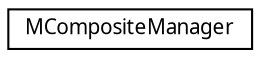 digraph G
{
  edge [fontname="FreeSans.ttf",fontsize="10",labelfontname="FreeSans.ttf",labelfontsize="10"];
  node [fontname="FreeSans.ttf",fontsize="10",shape=record];
  rankdir=LR;
  Node1 [label="MCompositeManager",height=0.2,width=0.4,color="black", fillcolor="white", style="filled",URL="$class_m_composite_manager.html"];
}
